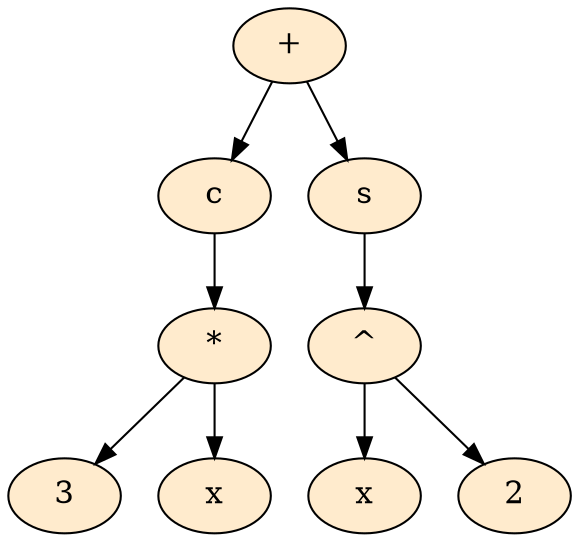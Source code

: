 digraph G {
node[shape=ellipse fontsize =15 style="filled" fillcolor="#FFEBCD"]
node0[label="+"];
node0->node1;
node1[label="c"];
node1->node2;
node2[label="*"];
node2->node3;
node3[label="3"];
node2->node4;
node4[label="x"];
node0->node5;
node5[label="s"];
node5->node6;
node6[label="^"];
node6->node7;
node7[label="x"];
node6->node8;
node8[label="2"];
}